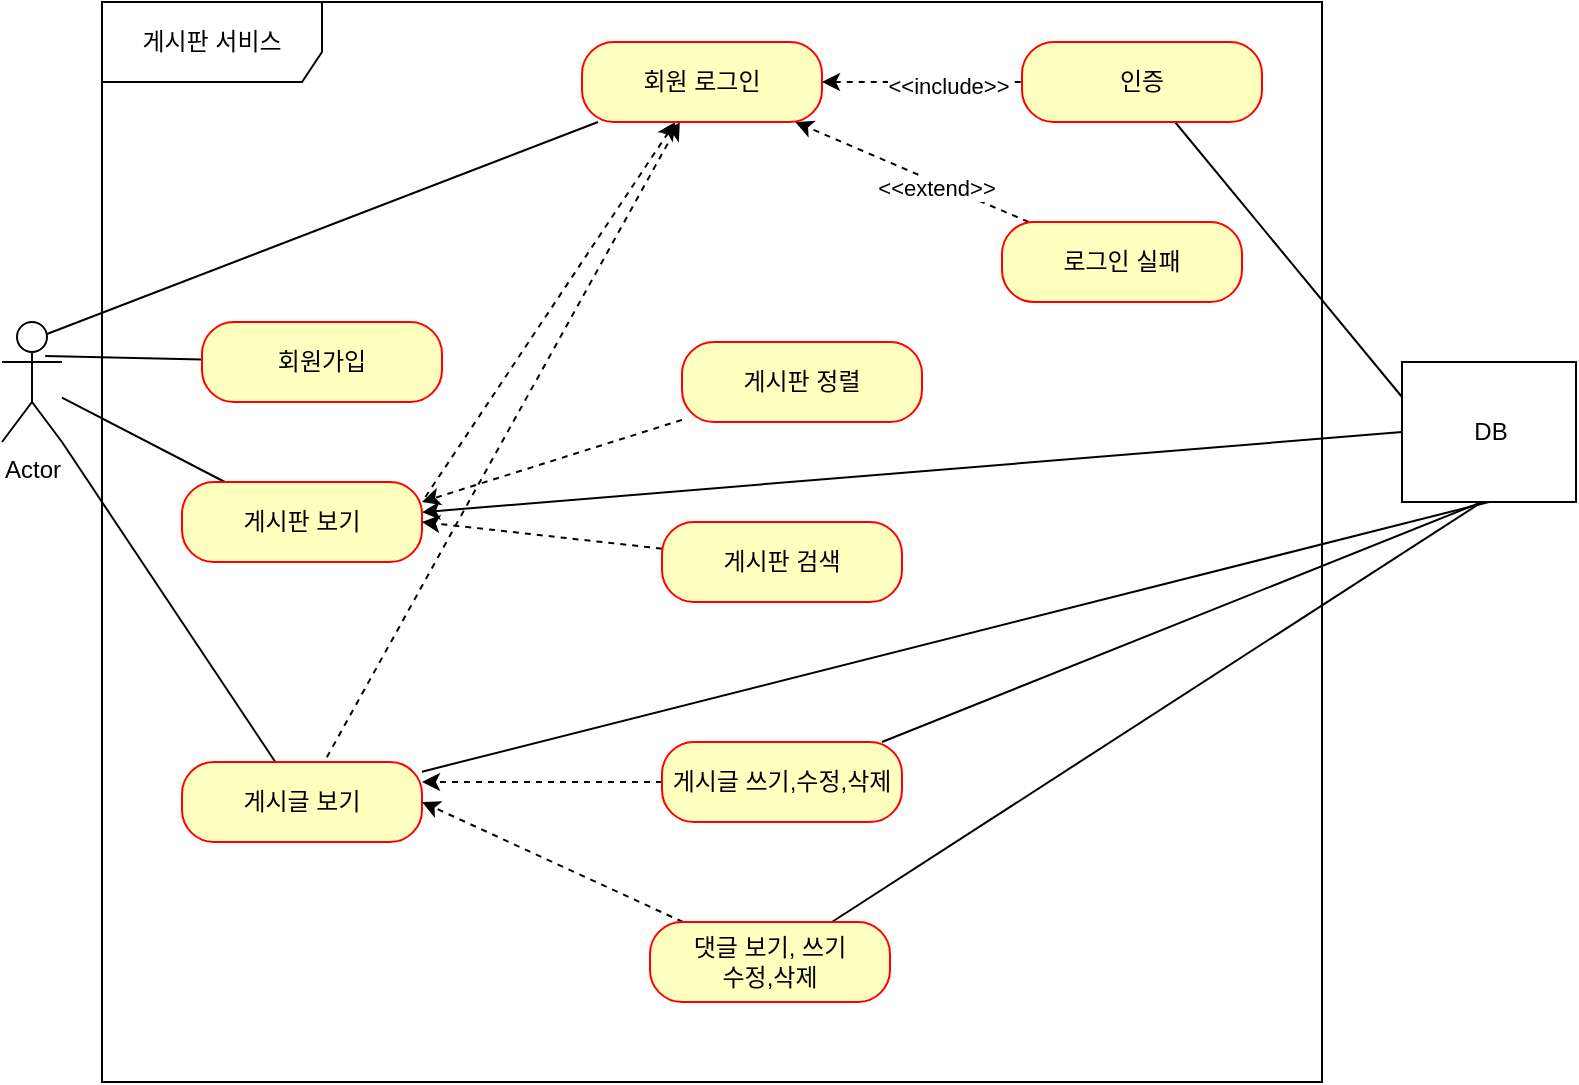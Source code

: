 <mxfile version="20.2.7" type="github">
  <diagram id="bSrMin7hFDZd5WM1JKXC" name="페이지-1">
    <mxGraphModel dx="1550" dy="568" grid="1" gridSize="10" guides="1" tooltips="1" connect="1" arrows="1" fold="1" page="1" pageScale="1" pageWidth="827" pageHeight="1169" math="0" shadow="0">
      <root>
        <mxCell id="0" />
        <mxCell id="1" parent="0" />
        <mxCell id="YD-vSdUhvIlpgu_m8SYs-1" value="Actor" style="shape=umlActor;verticalLabelPosition=bottom;verticalAlign=top;html=1;" vertex="1" parent="1">
          <mxGeometry x="30" y="180" width="30" height="60" as="geometry" />
        </mxCell>
        <mxCell id="YD-vSdUhvIlpgu_m8SYs-2" value="게시판 서비스" style="shape=umlFrame;whiteSpace=wrap;html=1;width=110;height=40;" vertex="1" parent="1">
          <mxGeometry x="80" y="20" width="610" height="540" as="geometry" />
        </mxCell>
        <mxCell id="YD-vSdUhvIlpgu_m8SYs-24" style="rounded=0;orthogonalLoop=1;jettySize=auto;html=1;entryX=0.72;entryY=0.283;entryDx=0;entryDy=0;entryPerimeter=0;endArrow=none;endFill=0;" edge="1" parent="1" source="YD-vSdUhvIlpgu_m8SYs-3" target="YD-vSdUhvIlpgu_m8SYs-1">
          <mxGeometry relative="1" as="geometry" />
        </mxCell>
        <mxCell id="YD-vSdUhvIlpgu_m8SYs-3" value="회원가입" style="rounded=1;whiteSpace=wrap;html=1;arcSize=40;fontColor=#000000;fillColor=#ffffc0;strokeColor=#ff0000;" vertex="1" parent="1">
          <mxGeometry x="130" y="180" width="120" height="40" as="geometry" />
        </mxCell>
        <mxCell id="YD-vSdUhvIlpgu_m8SYs-26" style="edgeStyle=none;rounded=0;orthogonalLoop=1;jettySize=auto;html=1;endArrow=none;endFill=0;" edge="1" parent="1" source="YD-vSdUhvIlpgu_m8SYs-5" target="YD-vSdUhvIlpgu_m8SYs-1">
          <mxGeometry relative="1" as="geometry" />
        </mxCell>
        <mxCell id="YD-vSdUhvIlpgu_m8SYs-45" style="edgeStyle=none;rounded=0;orthogonalLoop=1;jettySize=auto;html=1;entryX=0;entryY=0.5;entryDx=0;entryDy=0;startArrow=classic;startFill=1;endArrow=none;endFill=0;" edge="1" parent="1" source="YD-vSdUhvIlpgu_m8SYs-5" target="YD-vSdUhvIlpgu_m8SYs-42">
          <mxGeometry relative="1" as="geometry" />
        </mxCell>
        <mxCell id="YD-vSdUhvIlpgu_m8SYs-5" value="게시판 보기" style="rounded=1;whiteSpace=wrap;html=1;arcSize=40;fontColor=#000000;fillColor=#ffffc0;strokeColor=#ff0000;" vertex="1" parent="1">
          <mxGeometry x="120" y="260" width="120" height="40" as="geometry" />
        </mxCell>
        <mxCell id="YD-vSdUhvIlpgu_m8SYs-27" style="edgeStyle=none;rounded=0;orthogonalLoop=1;jettySize=auto;html=1;entryX=1;entryY=1;entryDx=0;entryDy=0;entryPerimeter=0;endArrow=none;endFill=0;" edge="1" parent="1" source="YD-vSdUhvIlpgu_m8SYs-6" target="YD-vSdUhvIlpgu_m8SYs-1">
          <mxGeometry relative="1" as="geometry" />
        </mxCell>
        <mxCell id="YD-vSdUhvIlpgu_m8SYs-46" style="edgeStyle=none;rounded=0;orthogonalLoop=1;jettySize=auto;html=1;entryX=0.5;entryY=1;entryDx=0;entryDy=0;startArrow=none;startFill=0;endArrow=none;endFill=0;" edge="1" parent="1" source="YD-vSdUhvIlpgu_m8SYs-6" target="YD-vSdUhvIlpgu_m8SYs-42">
          <mxGeometry relative="1" as="geometry" />
        </mxCell>
        <mxCell id="YD-vSdUhvIlpgu_m8SYs-6" value="게시글 보기" style="rounded=1;whiteSpace=wrap;html=1;arcSize=40;fontColor=#000000;fillColor=#ffffc0;strokeColor=#ff0000;" vertex="1" parent="1">
          <mxGeometry x="120" y="400" width="120" height="40" as="geometry" />
        </mxCell>
        <mxCell id="YD-vSdUhvIlpgu_m8SYs-28" style="edgeStyle=none;rounded=0;orthogonalLoop=1;jettySize=auto;html=1;entryX=0.75;entryY=0.1;entryDx=0;entryDy=0;entryPerimeter=0;endArrow=none;endFill=0;" edge="1" parent="1" source="YD-vSdUhvIlpgu_m8SYs-7" target="YD-vSdUhvIlpgu_m8SYs-1">
          <mxGeometry relative="1" as="geometry" />
        </mxCell>
        <mxCell id="YD-vSdUhvIlpgu_m8SYs-31" style="edgeStyle=none;rounded=0;orthogonalLoop=1;jettySize=auto;html=1;endArrow=none;endFill=0;dashed=1;startArrow=classic;startFill=1;" edge="1" parent="1" source="YD-vSdUhvIlpgu_m8SYs-7" target="YD-vSdUhvIlpgu_m8SYs-8">
          <mxGeometry relative="1" as="geometry" />
        </mxCell>
        <mxCell id="YD-vSdUhvIlpgu_m8SYs-40" value="&amp;lt;&amp;lt;include&amp;gt;&amp;gt;" style="edgeLabel;html=1;align=center;verticalAlign=middle;resizable=0;points=[];" vertex="1" connectable="0" parent="YD-vSdUhvIlpgu_m8SYs-31">
          <mxGeometry x="0.263" y="-2" relative="1" as="geometry">
            <mxPoint as="offset" />
          </mxGeometry>
        </mxCell>
        <mxCell id="YD-vSdUhvIlpgu_m8SYs-34" style="edgeStyle=none;rounded=0;orthogonalLoop=1;jettySize=auto;html=1;entryX=1;entryY=0.25;entryDx=0;entryDy=0;endArrow=none;endFill=0;dashed=1;startArrow=classic;startFill=1;" edge="1" parent="1" source="YD-vSdUhvIlpgu_m8SYs-7" target="YD-vSdUhvIlpgu_m8SYs-5">
          <mxGeometry relative="1" as="geometry" />
        </mxCell>
        <mxCell id="YD-vSdUhvIlpgu_m8SYs-35" style="edgeStyle=none;rounded=0;orthogonalLoop=1;jettySize=auto;html=1;endArrow=none;endFill=0;dashed=1;startArrow=classic;startFill=1;" edge="1" parent="1" source="YD-vSdUhvIlpgu_m8SYs-7" target="YD-vSdUhvIlpgu_m8SYs-6">
          <mxGeometry relative="1" as="geometry" />
        </mxCell>
        <mxCell id="YD-vSdUhvIlpgu_m8SYs-7" value="회원 로그인" style="rounded=1;whiteSpace=wrap;html=1;arcSize=40;fontColor=#000000;fillColor=#ffffc0;strokeColor=#ff0000;" vertex="1" parent="1">
          <mxGeometry x="320" y="40" width="120" height="40" as="geometry" />
        </mxCell>
        <mxCell id="YD-vSdUhvIlpgu_m8SYs-44" style="edgeStyle=none;rounded=0;orthogonalLoop=1;jettySize=auto;html=1;entryX=0;entryY=0.25;entryDx=0;entryDy=0;startArrow=none;startFill=0;endArrow=none;endFill=0;" edge="1" parent="1" source="YD-vSdUhvIlpgu_m8SYs-8" target="YD-vSdUhvIlpgu_m8SYs-42">
          <mxGeometry relative="1" as="geometry" />
        </mxCell>
        <mxCell id="YD-vSdUhvIlpgu_m8SYs-8" value="인증" style="rounded=1;whiteSpace=wrap;html=1;arcSize=40;fontColor=#000000;fillColor=#ffffc0;strokeColor=#ff0000;" vertex="1" parent="1">
          <mxGeometry x="540" y="40" width="120" height="40" as="geometry" />
        </mxCell>
        <mxCell id="YD-vSdUhvIlpgu_m8SYs-33" style="edgeStyle=none;rounded=0;orthogonalLoop=1;jettySize=auto;html=1;endArrow=classic;endFill=1;dashed=1;startArrow=none;startFill=0;" edge="1" parent="1" source="YD-vSdUhvIlpgu_m8SYs-9" target="YD-vSdUhvIlpgu_m8SYs-7">
          <mxGeometry relative="1" as="geometry" />
        </mxCell>
        <mxCell id="YD-vSdUhvIlpgu_m8SYs-41" value="&amp;lt;&amp;lt;extend&amp;gt;&amp;gt;" style="edgeLabel;html=1;align=center;verticalAlign=middle;resizable=0;points=[];" vertex="1" connectable="0" parent="YD-vSdUhvIlpgu_m8SYs-33">
          <mxGeometry x="-0.222" y="2" relative="1" as="geometry">
            <mxPoint as="offset" />
          </mxGeometry>
        </mxCell>
        <mxCell id="YD-vSdUhvIlpgu_m8SYs-9" value="로그인 실패" style="rounded=1;whiteSpace=wrap;html=1;arcSize=40;fontColor=#000000;fillColor=#ffffc0;strokeColor=#ff0000;" vertex="1" parent="1">
          <mxGeometry x="530" y="130" width="120" height="40" as="geometry" />
        </mxCell>
        <mxCell id="YD-vSdUhvIlpgu_m8SYs-36" style="edgeStyle=none;rounded=0;orthogonalLoop=1;jettySize=auto;html=1;dashed=1;endArrow=classic;endFill=1;" edge="1" parent="1" source="YD-vSdUhvIlpgu_m8SYs-10">
          <mxGeometry relative="1" as="geometry">
            <mxPoint x="240" y="270" as="targetPoint" />
          </mxGeometry>
        </mxCell>
        <mxCell id="YD-vSdUhvIlpgu_m8SYs-10" value="게시판 정렬&lt;span style=&quot;color: rgba(0, 0, 0, 0); font-family: monospace; font-size: 0px; text-align: start;&quot;&gt;%3CmxGraphModel%3E%3Croot%3E%3CmxCell%20id%3D%220%22%2F%3E%3CmxCell%20id%3D%221%22%20parent%3D%220%22%2F%3E%3CmxCell%20id%3D%222%22%20value%3D%22%ED%9A%8C%EC%9B%90%EA%B0%80%EC%9E%85%22%20style%3D%22rounded%3D1%3BwhiteSpace%3Dwrap%3Bhtml%3D1%3BarcSize%3D40%3BfontColor%3D%23000000%3BfillColor%3D%23ffffc0%3BstrokeColor%3D%23ff0000%3B%22%20vertex%3D%221%22%20parent%3D%221%22%3E%3CmxGeometry%20x%3D%22140%22%20y%3D%22120%22%20width%3D%22120%22%20height%3D%2240%22%20as%3D%22geometry%22%2F%3E%3C%2FmxCell%3E%3C%2Froot%3E%3C%2FmxGraphModel%3E&lt;/span&gt;" style="rounded=1;whiteSpace=wrap;html=1;arcSize=40;fontColor=#000000;fillColor=#ffffc0;strokeColor=#ff0000;" vertex="1" parent="1">
          <mxGeometry x="370" y="190" width="120" height="40" as="geometry" />
        </mxCell>
        <mxCell id="YD-vSdUhvIlpgu_m8SYs-37" style="edgeStyle=none;rounded=0;orthogonalLoop=1;jettySize=auto;html=1;entryX=1;entryY=0.5;entryDx=0;entryDy=0;dashed=1;endArrow=classic;endFill=1;" edge="1" parent="1" source="YD-vSdUhvIlpgu_m8SYs-11" target="YD-vSdUhvIlpgu_m8SYs-5">
          <mxGeometry relative="1" as="geometry" />
        </mxCell>
        <mxCell id="YD-vSdUhvIlpgu_m8SYs-11" value="게시판 검색" style="rounded=1;whiteSpace=wrap;html=1;arcSize=40;fontColor=#000000;fillColor=#ffffc0;strokeColor=#ff0000;" vertex="1" parent="1">
          <mxGeometry x="360" y="280" width="120" height="40" as="geometry" />
        </mxCell>
        <mxCell id="YD-vSdUhvIlpgu_m8SYs-38" style="edgeStyle=none;rounded=0;orthogonalLoop=1;jettySize=auto;html=1;entryX=1;entryY=0.25;entryDx=0;entryDy=0;dashed=1;startArrow=none;startFill=0;endArrow=classic;endFill=1;" edge="1" parent="1" source="YD-vSdUhvIlpgu_m8SYs-12" target="YD-vSdUhvIlpgu_m8SYs-6">
          <mxGeometry relative="1" as="geometry" />
        </mxCell>
        <mxCell id="YD-vSdUhvIlpgu_m8SYs-47" style="edgeStyle=none;rounded=0;orthogonalLoop=1;jettySize=auto;html=1;startArrow=none;startFill=0;endArrow=none;endFill=0;" edge="1" parent="1" source="YD-vSdUhvIlpgu_m8SYs-12">
          <mxGeometry relative="1" as="geometry">
            <mxPoint x="770" y="270" as="targetPoint" />
          </mxGeometry>
        </mxCell>
        <mxCell id="YD-vSdUhvIlpgu_m8SYs-12" value="게시글 쓰기,수정,삭제" style="rounded=1;whiteSpace=wrap;html=1;arcSize=40;fontColor=#000000;fillColor=#ffffc0;strokeColor=#ff0000;" vertex="1" parent="1">
          <mxGeometry x="360" y="390" width="120" height="40" as="geometry" />
        </mxCell>
        <mxCell id="YD-vSdUhvIlpgu_m8SYs-39" style="edgeStyle=none;rounded=0;orthogonalLoop=1;jettySize=auto;html=1;entryX=1;entryY=0.5;entryDx=0;entryDy=0;dashed=1;startArrow=none;startFill=0;endArrow=classic;endFill=1;" edge="1" parent="1" source="YD-vSdUhvIlpgu_m8SYs-13" target="YD-vSdUhvIlpgu_m8SYs-6">
          <mxGeometry relative="1" as="geometry" />
        </mxCell>
        <mxCell id="YD-vSdUhvIlpgu_m8SYs-48" style="edgeStyle=none;rounded=0;orthogonalLoop=1;jettySize=auto;html=1;startArrow=none;startFill=0;endArrow=none;endFill=0;" edge="1" parent="1" source="YD-vSdUhvIlpgu_m8SYs-13">
          <mxGeometry relative="1" as="geometry">
            <mxPoint x="770" y="270" as="targetPoint" />
          </mxGeometry>
        </mxCell>
        <mxCell id="YD-vSdUhvIlpgu_m8SYs-13" value="댓글 보기, 쓰기&lt;br&gt;수정,삭제" style="rounded=1;whiteSpace=wrap;html=1;arcSize=40;fontColor=#000000;fillColor=#ffffc0;strokeColor=#ff0000;" vertex="1" parent="1">
          <mxGeometry x="354" y="480" width="120" height="40" as="geometry" />
        </mxCell>
        <mxCell id="YD-vSdUhvIlpgu_m8SYs-42" value="DB" style="html=1;dropTarget=0;" vertex="1" parent="1">
          <mxGeometry x="730" y="200" width="87" height="70" as="geometry" />
        </mxCell>
      </root>
    </mxGraphModel>
  </diagram>
</mxfile>
